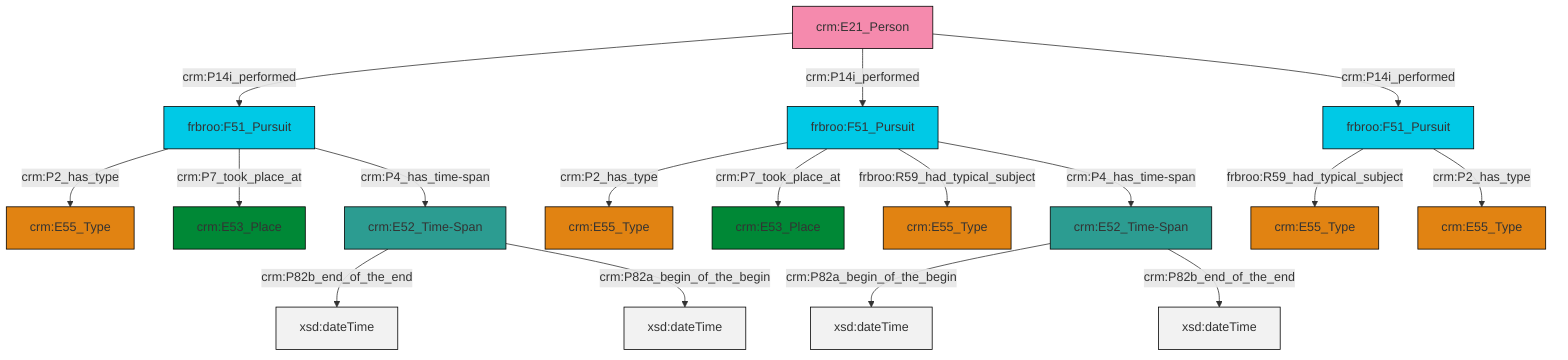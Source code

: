 graph TD
classDef Literal fill:#f2f2f2,stroke:#000000;
classDef CRM_Entity fill:#FFFFFF,stroke:#000000;
classDef Temporal_Entity fill:#00C9E6, stroke:#000000;
classDef Type fill:#E18312, stroke:#000000;
classDef Time-Span fill:#2C9C91, stroke:#000000;
classDef Appellation fill:#FFEB7F, stroke:#000000;
classDef Place fill:#008836, stroke:#000000;
classDef Persistent_Item fill:#B266B2, stroke:#000000;
classDef Conceptual_Object fill:#FFD700, stroke:#000000;
classDef Physical_Thing fill:#D2B48C, stroke:#000000;
classDef Actor fill:#f58aad, stroke:#000000;
classDef PC_Classes fill:#4ce600, stroke:#000000;
classDef Multi fill:#cccccc,stroke:#000000;

6["frbroo:F51_Pursuit"]:::Temporal_Entity -->|frbroo:R59_had_typical_subject| 7["crm:E55_Type"]:::Type
6["frbroo:F51_Pursuit"]:::Temporal_Entity -->|crm:P2_has_type| 10["crm:E55_Type"]:::Type
0["frbroo:F51_Pursuit"]:::Temporal_Entity -->|crm:P2_has_type| 11["crm:E55_Type"]:::Type
17["crm:E21_Person"]:::Actor -->|crm:P14i_performed| 0["frbroo:F51_Pursuit"]:::Temporal_Entity
4["frbroo:F51_Pursuit"]:::Temporal_Entity -->|crm:P2_has_type| 13["crm:E55_Type"]:::Type
19["crm:E52_Time-Span"]:::Time-Span -->|crm:P82b_end_of_the_end| 20[xsd:dateTime]:::Literal
4["frbroo:F51_Pursuit"]:::Temporal_Entity -->|crm:P7_took_place_at| 21["crm:E53_Place"]:::Place
17["crm:E21_Person"]:::Actor -->|crm:P14i_performed| 4["frbroo:F51_Pursuit"]:::Temporal_Entity
4["frbroo:F51_Pursuit"]:::Temporal_Entity -->|frbroo:R59_had_typical_subject| 2["crm:E55_Type"]:::Type
0["frbroo:F51_Pursuit"]:::Temporal_Entity -->|crm:P7_took_place_at| 24["crm:E53_Place"]:::Place
8["crm:E52_Time-Span"]:::Time-Span -->|crm:P82a_begin_of_the_begin| 28[xsd:dateTime]:::Literal
4["frbroo:F51_Pursuit"]:::Temporal_Entity -->|crm:P4_has_time-span| 8["crm:E52_Time-Span"]:::Time-Span
0["frbroo:F51_Pursuit"]:::Temporal_Entity -->|crm:P4_has_time-span| 19["crm:E52_Time-Span"]:::Time-Span
19["crm:E52_Time-Span"]:::Time-Span -->|crm:P82a_begin_of_the_begin| 29[xsd:dateTime]:::Literal
8["crm:E52_Time-Span"]:::Time-Span -->|crm:P82b_end_of_the_end| 30[xsd:dateTime]:::Literal
17["crm:E21_Person"]:::Actor -->|crm:P14i_performed| 6["frbroo:F51_Pursuit"]:::Temporal_Entity